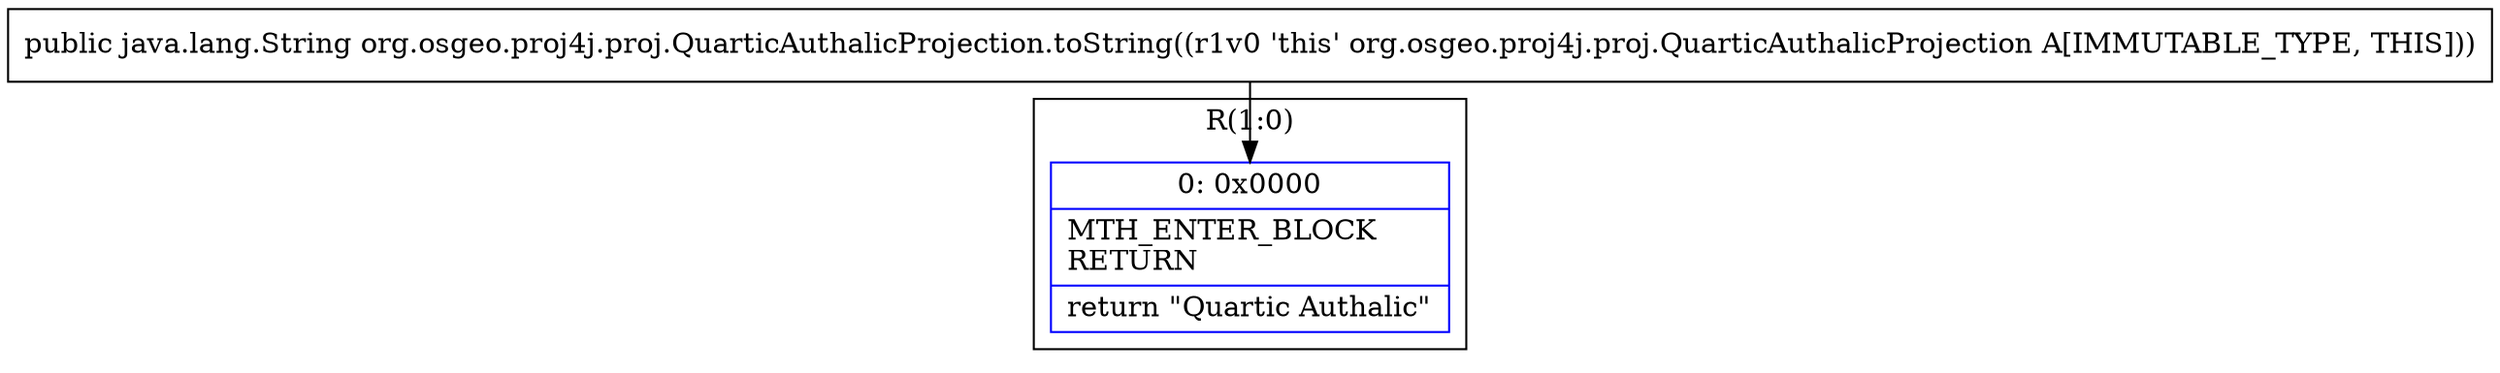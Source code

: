 digraph "CFG fororg.osgeo.proj4j.proj.QuarticAuthalicProjection.toString()Ljava\/lang\/String;" {
subgraph cluster_Region_433440706 {
label = "R(1:0)";
node [shape=record,color=blue];
Node_0 [shape=record,label="{0\:\ 0x0000|MTH_ENTER_BLOCK\lRETURN\l|return \"Quartic Authalic\"\l}"];
}
MethodNode[shape=record,label="{public java.lang.String org.osgeo.proj4j.proj.QuarticAuthalicProjection.toString((r1v0 'this' org.osgeo.proj4j.proj.QuarticAuthalicProjection A[IMMUTABLE_TYPE, THIS])) }"];
MethodNode -> Node_0;
}

